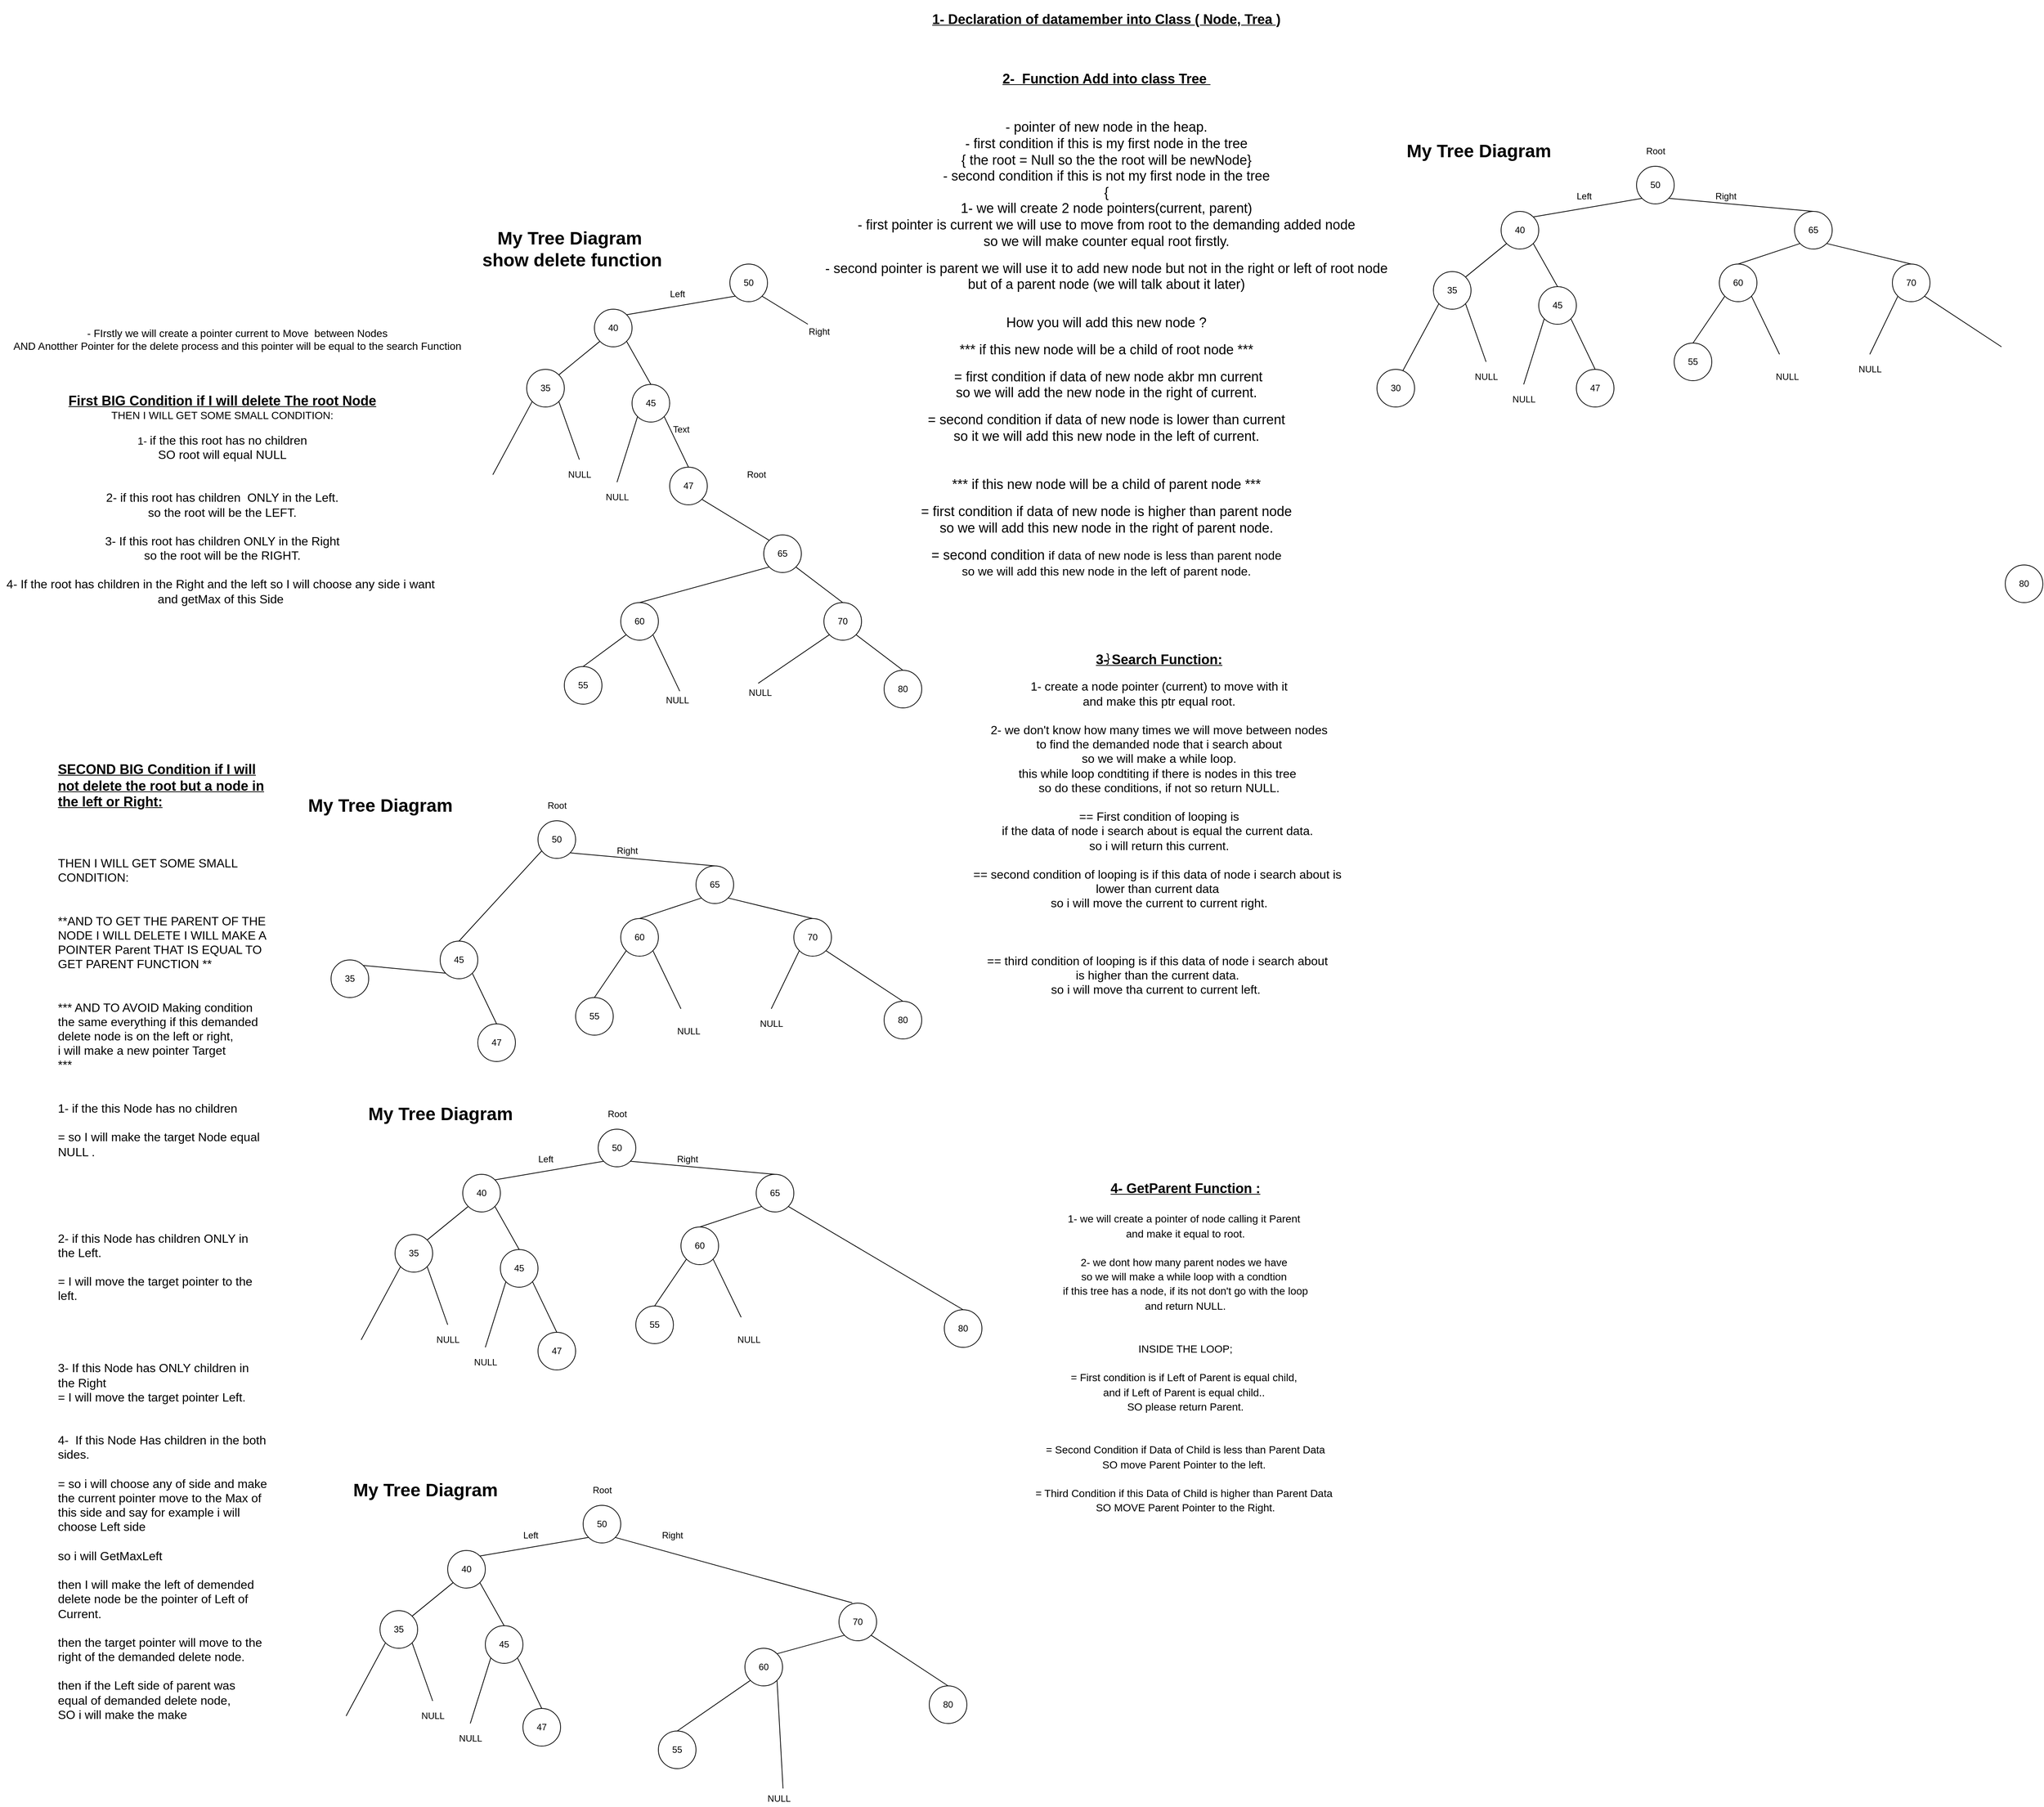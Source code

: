 <mxfile version="14.6.13" type="device"><diagram id="WC4_nQcGU1IwC0fVDJff" name="Page-1"><mxGraphModel dx="3509" dy="2629" grid="1" gridSize="10" guides="1" tooltips="1" connect="1" arrows="1" fold="1" page="1" pageScale="1" pageWidth="850" pageHeight="1100" math="0" shadow="0"><root><mxCell id="0"/><mxCell id="1" parent="0"/><mxCell id="bK7gKwk5-LfrK433nf2h-2" value="50" style="ellipse;whiteSpace=wrap;html=1;aspect=fixed;" vertex="1" parent="1"><mxGeometry x="1145" width="50" height="50" as="geometry"/></mxCell><mxCell id="bK7gKwk5-LfrK433nf2h-3" value="35" style="ellipse;whiteSpace=wrap;html=1;aspect=fixed;" vertex="1" parent="1"><mxGeometry x="875" y="140" width="50" height="50" as="geometry"/></mxCell><mxCell id="bK7gKwk5-LfrK433nf2h-4" value="65" style="ellipse;whiteSpace=wrap;html=1;aspect=fixed;" vertex="1" parent="1"><mxGeometry x="1355" y="60" width="50" height="50" as="geometry"/></mxCell><mxCell id="bK7gKwk5-LfrK433nf2h-5" value="40" style="ellipse;whiteSpace=wrap;html=1;aspect=fixed;" vertex="1" parent="1"><mxGeometry x="965" y="60" width="50" height="50" as="geometry"/></mxCell><mxCell id="bK7gKwk5-LfrK433nf2h-6" value="45" style="ellipse;whiteSpace=wrap;html=1;aspect=fixed;" vertex="1" parent="1"><mxGeometry x="1015" y="160" width="50" height="50" as="geometry"/></mxCell><mxCell id="bK7gKwk5-LfrK433nf2h-7" value="70" style="ellipse;whiteSpace=wrap;html=1;aspect=fixed;" vertex="1" parent="1"><mxGeometry x="1485" y="130" width="50" height="50" as="geometry"/></mxCell><mxCell id="bK7gKwk5-LfrK433nf2h-8" value="60" style="ellipse;whiteSpace=wrap;html=1;aspect=fixed;" vertex="1" parent="1"><mxGeometry x="1255" y="130" width="50" height="50" as="geometry"/></mxCell><mxCell id="bK7gKwk5-LfrK433nf2h-9" value="55" style="ellipse;whiteSpace=wrap;html=1;aspect=fixed;" vertex="1" parent="1"><mxGeometry x="1195" y="235" width="50" height="50" as="geometry"/></mxCell><mxCell id="bK7gKwk5-LfrK433nf2h-10" value="80" style="ellipse;whiteSpace=wrap;html=1;aspect=fixed;" vertex="1" parent="1"><mxGeometry x="1635" y="530" width="50" height="50" as="geometry"/></mxCell><mxCell id="bK7gKwk5-LfrK433nf2h-11" value="" style="endArrow=none;html=1;entryX=1;entryY=1;entryDx=0;entryDy=0;exitX=0.5;exitY=0;exitDx=0;exitDy=0;" edge="1" parent="1" target="bK7gKwk5-LfrK433nf2h-7"><mxGeometry width="50" height="50" relative="1" as="geometry"><mxPoint x="1630" y="240" as="sourcePoint"/><mxPoint x="1295" y="150" as="targetPoint"/></mxGeometry></mxCell><mxCell id="bK7gKwk5-LfrK433nf2h-12" value="" style="endArrow=none;html=1;entryX=0;entryY=1;entryDx=0;entryDy=0;" edge="1" parent="1" target="bK7gKwk5-LfrK433nf2h-7"><mxGeometry width="50" height="50" relative="1" as="geometry"><mxPoint x="1455" y="250.0" as="sourcePoint"/><mxPoint x="1295" y="150" as="targetPoint"/></mxGeometry></mxCell><mxCell id="bK7gKwk5-LfrK433nf2h-13" value="" style="endArrow=none;html=1;entryX=1;entryY=1;entryDx=0;entryDy=0;exitX=0.5;exitY=0;exitDx=0;exitDy=0;" edge="1" parent="1" source="bK7gKwk5-LfrK433nf2h-7" target="bK7gKwk5-LfrK433nf2h-4"><mxGeometry width="50" height="50" relative="1" as="geometry"><mxPoint x="1245" y="200" as="sourcePoint"/><mxPoint x="1295" y="150" as="targetPoint"/></mxGeometry></mxCell><mxCell id="bK7gKwk5-LfrK433nf2h-14" value="" style="endArrow=none;html=1;exitX=0;exitY=1;exitDx=0;exitDy=0;entryX=0.5;entryY=0;entryDx=0;entryDy=0;" edge="1" parent="1" source="bK7gKwk5-LfrK433nf2h-4" target="bK7gKwk5-LfrK433nf2h-8"><mxGeometry width="50" height="50" relative="1" as="geometry"><mxPoint x="1245" y="200" as="sourcePoint"/><mxPoint x="1295" y="150" as="targetPoint"/></mxGeometry></mxCell><mxCell id="bK7gKwk5-LfrK433nf2h-15" value="" style="endArrow=none;html=1;exitX=0.5;exitY=0;exitDx=0;exitDy=0;entryX=0;entryY=1;entryDx=0;entryDy=0;" edge="1" parent="1" source="bK7gKwk5-LfrK433nf2h-9" target="bK7gKwk5-LfrK433nf2h-8"><mxGeometry width="50" height="50" relative="1" as="geometry"><mxPoint x="1245" y="200" as="sourcePoint"/><mxPoint x="1295" y="150" as="targetPoint"/></mxGeometry></mxCell><mxCell id="bK7gKwk5-LfrK433nf2h-16" value="" style="endArrow=none;html=1;exitX=0;exitY=1;exitDx=0;exitDy=0;entryX=1;entryY=0;entryDx=0;entryDy=0;" edge="1" parent="1" source="bK7gKwk5-LfrK433nf2h-5" target="bK7gKwk5-LfrK433nf2h-3"><mxGeometry width="50" height="50" relative="1" as="geometry"><mxPoint x="1245" y="200" as="sourcePoint"/><mxPoint x="1295" y="150" as="targetPoint"/></mxGeometry></mxCell><mxCell id="bK7gKwk5-LfrK433nf2h-17" value="" style="endArrow=none;html=1;exitX=1;exitY=1;exitDx=0;exitDy=0;entryX=0.5;entryY=0;entryDx=0;entryDy=0;" edge="1" parent="1" source="bK7gKwk5-LfrK433nf2h-5" target="bK7gKwk5-LfrK433nf2h-6"><mxGeometry width="50" height="50" relative="1" as="geometry"><mxPoint x="1245" y="200" as="sourcePoint"/><mxPoint x="1295" y="150" as="targetPoint"/></mxGeometry></mxCell><mxCell id="bK7gKwk5-LfrK433nf2h-18" value="" style="endArrow=none;html=1;exitX=0;exitY=1;exitDx=0;exitDy=0;entryX=1;entryY=0;entryDx=0;entryDy=0;" edge="1" parent="1" source="bK7gKwk5-LfrK433nf2h-2" target="bK7gKwk5-LfrK433nf2h-5"><mxGeometry width="50" height="50" relative="1" as="geometry"><mxPoint x="1245" y="200" as="sourcePoint"/><mxPoint x="1295" y="150" as="targetPoint"/></mxGeometry></mxCell><mxCell id="bK7gKwk5-LfrK433nf2h-19" value="" style="endArrow=none;html=1;exitX=1;exitY=1;exitDx=0;exitDy=0;entryX=0.5;entryY=0;entryDx=0;entryDy=0;" edge="1" parent="1" source="bK7gKwk5-LfrK433nf2h-2" target="bK7gKwk5-LfrK433nf2h-4"><mxGeometry width="50" height="50" relative="1" as="geometry"><mxPoint x="1245" y="200" as="sourcePoint"/><mxPoint x="1295" y="150" as="targetPoint"/></mxGeometry></mxCell><mxCell id="bK7gKwk5-LfrK433nf2h-20" value="" style="endArrow=none;html=1;entryX=1;entryY=1;entryDx=0;entryDy=0;" edge="1" parent="1" target="bK7gKwk5-LfrK433nf2h-8"><mxGeometry width="50" height="50" relative="1" as="geometry"><mxPoint x="1335" y="250.0" as="sourcePoint"/><mxPoint x="1295" y="150" as="targetPoint"/></mxGeometry></mxCell><mxCell id="bK7gKwk5-LfrK433nf2h-21" value="" style="endArrow=none;html=1;exitX=0;exitY=1;exitDx=0;exitDy=0;entryX=0.5;entryY=0;entryDx=0;entryDy=0;" edge="1" parent="1" source="bK7gKwk5-LfrK433nf2h-3"><mxGeometry width="50" height="50" relative="1" as="geometry"><mxPoint x="1245" y="200" as="sourcePoint"/><mxPoint x="830" y="280" as="targetPoint"/></mxGeometry></mxCell><mxCell id="bK7gKwk5-LfrK433nf2h-22" value="30" style="ellipse;whiteSpace=wrap;html=1;aspect=fixed;" vertex="1" parent="1"><mxGeometry x="800" y="270" width="50" height="50" as="geometry"/></mxCell><mxCell id="bK7gKwk5-LfrK433nf2h-23" value="" style="endArrow=none;html=1;exitX=1;exitY=1;exitDx=0;exitDy=0;" edge="1" parent="1" source="bK7gKwk5-LfrK433nf2h-3"><mxGeometry width="50" height="50" relative="1" as="geometry"><mxPoint x="1245" y="200" as="sourcePoint"/><mxPoint x="945" y="260.0" as="targetPoint"/></mxGeometry></mxCell><mxCell id="bK7gKwk5-LfrK433nf2h-24" value="47" style="ellipse;whiteSpace=wrap;html=1;aspect=fixed;" vertex="1" parent="1"><mxGeometry x="1065" y="270" width="50" height="50" as="geometry"/></mxCell><mxCell id="bK7gKwk5-LfrK433nf2h-25" value="" style="endArrow=none;html=1;exitX=0.5;exitY=0;exitDx=0;exitDy=0;entryX=1;entryY=1;entryDx=0;entryDy=0;" edge="1" parent="1" source="bK7gKwk5-LfrK433nf2h-24" target="bK7gKwk5-LfrK433nf2h-6"><mxGeometry width="50" height="50" relative="1" as="geometry"><mxPoint x="1215" y="260" as="sourcePoint"/><mxPoint x="1265" y="210" as="targetPoint"/></mxGeometry></mxCell><mxCell id="bK7gKwk5-LfrK433nf2h-26" value="" style="endArrow=none;html=1;exitX=0;exitY=1;exitDx=0;exitDy=0;" edge="1" parent="1" source="bK7gKwk5-LfrK433nf2h-6"><mxGeometry width="50" height="50" relative="1" as="geometry"><mxPoint x="1215" y="260" as="sourcePoint"/><mxPoint x="995" y="290.0" as="targetPoint"/></mxGeometry></mxCell><mxCell id="bK7gKwk5-LfrK433nf2h-27" value="NULL" style="text;html=1;align=center;verticalAlign=middle;resizable=0;points=[];autosize=1;strokeColor=none;" vertex="1" parent="1"><mxGeometry x="1320" y="270" width="50" height="20" as="geometry"/></mxCell><mxCell id="bK7gKwk5-LfrK433nf2h-28" value="NULL" style="text;html=1;align=center;verticalAlign=middle;resizable=0;points=[];autosize=1;strokeColor=none;" vertex="1" parent="1"><mxGeometry x="1430" y="260" width="50" height="20" as="geometry"/></mxCell><mxCell id="bK7gKwk5-LfrK433nf2h-29" value="NULL" style="text;html=1;align=center;verticalAlign=middle;resizable=0;points=[];autosize=1;strokeColor=none;" vertex="1" parent="1"><mxGeometry x="970" y="300" width="50" height="20" as="geometry"/></mxCell><mxCell id="bK7gKwk5-LfrK433nf2h-30" value="NULL" style="text;html=1;align=center;verticalAlign=middle;resizable=0;points=[];autosize=1;strokeColor=none;" vertex="1" parent="1"><mxGeometry x="920" y="270" width="50" height="20" as="geometry"/></mxCell><mxCell id="bK7gKwk5-LfrK433nf2h-31" value="Root" style="text;html=1;align=center;verticalAlign=middle;resizable=0;points=[];autosize=1;strokeColor=none;" vertex="1" parent="1"><mxGeometry x="1150" y="-30" width="40" height="20" as="geometry"/></mxCell><mxCell id="bK7gKwk5-LfrK433nf2h-32" value="Right&amp;nbsp;" style="text;html=1;align=center;verticalAlign=middle;resizable=0;points=[];autosize=1;strokeColor=none;" vertex="1" parent="1"><mxGeometry x="1240" y="30" width="50" height="20" as="geometry"/></mxCell><mxCell id="bK7gKwk5-LfrK433nf2h-33" value="Left" style="text;html=1;align=center;verticalAlign=middle;resizable=0;points=[];autosize=1;strokeColor=none;" vertex="1" parent="1"><mxGeometry x="1055" y="30" width="40" height="20" as="geometry"/></mxCell><mxCell id="bK7gKwk5-LfrK433nf2h-34" value="&lt;b&gt;&lt;font style=&quot;font-size: 24px&quot;&gt;My Tree Diagram&lt;/font&gt;&lt;/b&gt;" style="text;html=1;align=center;verticalAlign=middle;resizable=0;points=[];autosize=1;strokeColor=none;" vertex="1" parent="1"><mxGeometry x="830" y="-30" width="210" height="20" as="geometry"/></mxCell><mxCell id="bK7gKwk5-LfrK433nf2h-35" value="&lt;br&gt;&lt;font&gt;&lt;font style=&quot;font-size: 18px&quot;&gt;&lt;b&gt;&lt;u&gt;1- Declaration of datamember into Class ( Node, Trea )&lt;br&gt;&lt;/u&gt;&lt;/b&gt;&lt;/font&gt;&lt;br&gt;&lt;br&gt;&lt;br&gt;&lt;br&gt;&lt;b style=&quot;font-size: 18px&quot;&gt;&lt;u&gt;2-&amp;nbsp; Function Add into class Tree&amp;nbsp;&lt;br&gt;&lt;br&gt;&lt;br&gt;&lt;/u&gt;&lt;/b&gt;&lt;span style=&quot;font-size: 18px&quot;&gt;- pointer of new node in the heap.&lt;/span&gt;&lt;br&gt;&lt;span style=&quot;font-size: 18px&quot;&gt;- first condition if this is my first node in the tree&lt;/span&gt;&lt;br&gt;&lt;span style=&quot;font-size: 18px&quot;&gt;{ the root = Null so the the root will be newNode}&lt;/span&gt;&lt;br&gt;&lt;span style=&quot;font-size: 18px&quot;&gt;- second condition if this is not my first node in the tree&lt;/span&gt;&lt;br&gt;&lt;span style=&quot;font-size: 18px&quot;&gt;{&lt;/span&gt;&lt;br&gt;&lt;span style=&quot;font-size: 18px&quot;&gt;1- we will create 2 node pointers(current, parent)&lt;/span&gt;&lt;br&gt;&lt;span style=&quot;font-size: 18px&quot;&gt;- first pointer is current we will use to move from root to the demanding added node&lt;/span&gt;&lt;br&gt;&lt;span style=&quot;font-size: 18px&quot;&gt;so we will make counter equal root firstly.&lt;/span&gt;&lt;br&gt;&lt;br&gt;&lt;span style=&quot;font-size: 18px&quot;&gt;- second pointer is parent we will use it to add new node but not in the right or left of root node &lt;/span&gt;&lt;br&gt;&lt;span style=&quot;font-size: 18px&quot;&gt;but of a parent node (we will talk about it later)&lt;/span&gt;&lt;br&gt;&lt;br&gt;&lt;br&gt;&lt;span style=&quot;font-size: 18px&quot;&gt;How you will add this new node ?&lt;/span&gt;&lt;br&gt;&lt;br&gt;&lt;span style=&quot;font-size: 18px&quot;&gt;*** if this new node will be a child of root node ***&lt;/span&gt;&lt;br&gt;&lt;br&gt;&lt;span style=&quot;font-size: 18px&quot;&gt;&amp;nbsp;= first condition if data of new node akbr mn current &lt;/span&gt;&lt;br&gt;&lt;span style=&quot;font-size: 18px&quot;&gt;so we will add the new node in the right of current.&lt;/span&gt;&lt;br&gt;&lt;br&gt;&lt;span style=&quot;font-size: 18px&quot;&gt;= second condition if data of new node is lower than current &lt;/span&gt;&lt;br&gt;&lt;span style=&quot;font-size: 18px&quot;&gt;so it we will add this new node in the left of current.&lt;/span&gt;&lt;br&gt;&lt;br&gt;&lt;br&gt;&lt;br&gt;&lt;span style=&quot;font-size: 18px&quot;&gt;*** if this new node will be a child of parent node ***&lt;/span&gt;&lt;br&gt;&lt;br&gt;&lt;span style=&quot;font-size: 18px&quot;&gt;= first condition if data of new node is higher than parent node &lt;/span&gt;&lt;br&gt;&lt;span style=&quot;font-size: 18px&quot;&gt;so we will add this new node in the right of parent node.&lt;/span&gt;&lt;br&gt;&lt;br&gt;&lt;span style=&quot;font-size: 18px&quot;&gt;= second condition&amp;nbsp;&lt;/span&gt;&lt;/font&gt;&lt;span style=&quot;font-size: medium&quot;&gt;if data of new node is less than parent node&lt;/span&gt;&lt;br style=&quot;font-size: medium&quot;&gt;&lt;span style=&quot;font-size: medium&quot;&gt;so we will add this new node in the left of parent node.&lt;br&gt;&lt;/span&gt;&lt;font size=&quot;3&quot;&gt;&lt;br&gt;&lt;br&gt;&lt;br&gt;&lt;br&gt;&lt;br&gt;&amp;nbsp;}&lt;br&gt;&lt;br&gt;&lt;/font&gt;&lt;span style=&quot;font-size: 24px&quot;&gt;&amp;nbsp;&lt;/span&gt;" style="text;html=1;align=center;verticalAlign=middle;resizable=0;points=[];autosize=1;strokeColor=none;" vertex="1" parent="1"><mxGeometry x="60" y="-130" width="760" height="750" as="geometry"/></mxCell><mxCell id="bK7gKwk5-LfrK433nf2h-37" value="&lt;font&gt;&lt;u style=&quot;font-size: 18px ; font-weight: bold&quot;&gt;3- Search Function:&lt;/u&gt;&lt;br&gt;&lt;br&gt;&lt;font size=&quot;3&quot;&gt;1- create a node pointer (current) to move with it &lt;br&gt;and make this ptr equal root.&lt;br&gt;&lt;br&gt;2- we don't know how many times we will move between nodes &lt;br&gt;to find the demanded node that i search about &lt;br&gt;so we will make a while loop.&lt;br&gt;this while loop condtiting if there is nodes in this tree&amp;nbsp;&lt;br&gt;so do these conditions, if not so return NULL.&lt;br&gt;&lt;br&gt;== First condition of looping is &lt;br&gt;if the data of node i search about is equal the current data.&amp;nbsp;&lt;br&gt;so i will return this current.&lt;br&gt;&lt;br&gt;== second condition of looping is if this data of node i search about is&amp;nbsp;&lt;br&gt;lower than current data&amp;nbsp;&lt;br&gt;so i will move the current to current right.&lt;br&gt;&lt;br&gt;&lt;br&gt;&lt;br&gt;== third condition of looping is if this data of node i search about&amp;nbsp;&lt;br&gt;is higher than the current data.&amp;nbsp;&lt;br&gt;so i will move tha current to current left.&amp;nbsp;&amp;nbsp;&lt;/font&gt;&lt;br&gt;&lt;/font&gt;" style="text;html=1;align=center;verticalAlign=middle;resizable=0;points=[];autosize=1;strokeColor=none;" vertex="1" parent="1"><mxGeometry x="255" y="690" width="510" height="370" as="geometry"/></mxCell><mxCell id="bK7gKwk5-LfrK433nf2h-38" value="&lt;font&gt;&lt;b style=&quot;font-size: 18px&quot;&gt;&lt;u&gt;4- GetParent Function :&lt;br&gt;&lt;/u&gt;&lt;/b&gt;&lt;br&gt;&lt;font style=&quot;font-size: 14px&quot;&gt;1- we will create a pointer of node calling it Parent&amp;nbsp;&lt;br&gt;and make it equal to root.&lt;br&gt;&lt;br&gt;2- we dont how many parent nodes we have&amp;nbsp;&lt;br&gt;so we will make a while loop with a condtion&amp;nbsp;&lt;br&gt;if this tree has a node, if its not don't go with the loop&lt;br&gt;and return NULL.&lt;br&gt;&lt;br&gt;&lt;br&gt;INSIDE THE LOOP;&lt;br&gt;&lt;br&gt;= First condition is if Left of Parent is equal child,&amp;nbsp;&lt;br&gt;and if Left of Parent is equal child..&amp;nbsp;&lt;br&gt;SO please return Parent.&lt;br&gt;&lt;br&gt;&lt;br&gt;= Second Condition if Data of Child is less than Parent Data&lt;br&gt;SO move Parent Pointer to the left.&amp;nbsp;&lt;br&gt;&lt;br&gt;= Third Condition if this Data of Child is higher than Parent Data&amp;nbsp;&lt;br&gt;SO MOVE Parent Pointer to the Right.&lt;/font&gt;&lt;br&gt;&lt;/font&gt;" style="text;html=1;align=center;verticalAlign=middle;resizable=0;points=[];autosize=1;strokeColor=none;fontSize=16;" vertex="1" parent="1"><mxGeometry x="340" y="1340" width="410" height="460" as="geometry"/></mxCell><mxCell id="bK7gKwk5-LfrK433nf2h-39" value="50" style="ellipse;whiteSpace=wrap;html=1;aspect=fixed;" vertex="1" parent="1"><mxGeometry x="-60" y="130" width="50" height="50" as="geometry"/></mxCell><mxCell id="bK7gKwk5-LfrK433nf2h-40" value="35" style="ellipse;whiteSpace=wrap;html=1;aspect=fixed;" vertex="1" parent="1"><mxGeometry x="-330" y="270" width="50" height="50" as="geometry"/></mxCell><mxCell id="bK7gKwk5-LfrK433nf2h-42" value="40" style="ellipse;whiteSpace=wrap;html=1;aspect=fixed;" vertex="1" parent="1"><mxGeometry x="-240" y="190" width="50" height="50" as="geometry"/></mxCell><mxCell id="bK7gKwk5-LfrK433nf2h-43" value="45" style="ellipse;whiteSpace=wrap;html=1;aspect=fixed;" vertex="1" parent="1"><mxGeometry x="-190" y="290" width="50" height="50" as="geometry"/></mxCell><mxCell id="bK7gKwk5-LfrK433nf2h-53" value="" style="endArrow=none;html=1;exitX=0;exitY=1;exitDx=0;exitDy=0;entryX=1;entryY=0;entryDx=0;entryDy=0;" edge="1" parent="1" source="bK7gKwk5-LfrK433nf2h-42" target="bK7gKwk5-LfrK433nf2h-40"><mxGeometry width="50" height="50" relative="1" as="geometry"><mxPoint x="40" y="330" as="sourcePoint"/><mxPoint x="90" y="280" as="targetPoint"/></mxGeometry></mxCell><mxCell id="bK7gKwk5-LfrK433nf2h-54" value="" style="endArrow=none;html=1;exitX=1;exitY=1;exitDx=0;exitDy=0;entryX=0.5;entryY=0;entryDx=0;entryDy=0;" edge="1" parent="1" source="bK7gKwk5-LfrK433nf2h-42" target="bK7gKwk5-LfrK433nf2h-43"><mxGeometry width="50" height="50" relative="1" as="geometry"><mxPoint x="40" y="330" as="sourcePoint"/><mxPoint x="90" y="280" as="targetPoint"/></mxGeometry></mxCell><mxCell id="bK7gKwk5-LfrK433nf2h-55" value="" style="endArrow=none;html=1;exitX=0;exitY=1;exitDx=0;exitDy=0;entryX=1;entryY=0;entryDx=0;entryDy=0;" edge="1" parent="1" source="bK7gKwk5-LfrK433nf2h-39" target="bK7gKwk5-LfrK433nf2h-42"><mxGeometry width="50" height="50" relative="1" as="geometry"><mxPoint x="40" y="330" as="sourcePoint"/><mxPoint x="90" y="280" as="targetPoint"/></mxGeometry></mxCell><mxCell id="bK7gKwk5-LfrK433nf2h-58" value="" style="endArrow=none;html=1;exitX=0;exitY=1;exitDx=0;exitDy=0;entryX=0.5;entryY=0;entryDx=0;entryDy=0;" edge="1" parent="1" source="bK7gKwk5-LfrK433nf2h-40"><mxGeometry width="50" height="50" relative="1" as="geometry"><mxPoint x="40" y="330" as="sourcePoint"/><mxPoint x="-375" y="410" as="targetPoint"/></mxGeometry></mxCell><mxCell id="bK7gKwk5-LfrK433nf2h-59" value="" style="endArrow=none;html=1;exitX=1;exitY=1;exitDx=0;exitDy=0;" edge="1" parent="1" source="bK7gKwk5-LfrK433nf2h-40"><mxGeometry width="50" height="50" relative="1" as="geometry"><mxPoint x="40" y="330" as="sourcePoint"/><mxPoint x="-260" y="390" as="targetPoint"/></mxGeometry></mxCell><mxCell id="bK7gKwk5-LfrK433nf2h-60" value="47" style="ellipse;whiteSpace=wrap;html=1;aspect=fixed;" vertex="1" parent="1"><mxGeometry x="-140" y="400" width="50" height="50" as="geometry"/></mxCell><mxCell id="bK7gKwk5-LfrK433nf2h-61" value="" style="endArrow=none;html=1;exitX=0.5;exitY=0;exitDx=0;exitDy=0;entryX=1;entryY=1;entryDx=0;entryDy=0;" edge="1" parent="1" source="bK7gKwk5-LfrK433nf2h-60" target="bK7gKwk5-LfrK433nf2h-43"><mxGeometry width="50" height="50" relative="1" as="geometry"><mxPoint x="10" y="390" as="sourcePoint"/><mxPoint x="60" y="340" as="targetPoint"/></mxGeometry></mxCell><mxCell id="bK7gKwk5-LfrK433nf2h-62" value="" style="endArrow=none;html=1;exitX=0;exitY=1;exitDx=0;exitDy=0;" edge="1" parent="1" source="bK7gKwk5-LfrK433nf2h-43"><mxGeometry width="50" height="50" relative="1" as="geometry"><mxPoint x="10" y="390" as="sourcePoint"/><mxPoint x="-210" y="420" as="targetPoint"/></mxGeometry></mxCell><mxCell id="bK7gKwk5-LfrK433nf2h-65" value="NULL" style="text;html=1;align=center;verticalAlign=middle;resizable=0;points=[];autosize=1;strokeColor=none;" vertex="1" parent="1"><mxGeometry x="-235" y="430" width="50" height="20" as="geometry"/></mxCell><mxCell id="bK7gKwk5-LfrK433nf2h-66" value="NULL" style="text;html=1;align=center;verticalAlign=middle;resizable=0;points=[];autosize=1;strokeColor=none;" vertex="1" parent="1"><mxGeometry x="-285" y="400" width="50" height="20" as="geometry"/></mxCell><mxCell id="bK7gKwk5-LfrK433nf2h-67" value="Root" style="text;html=1;align=center;verticalAlign=middle;resizable=0;points=[];autosize=1;strokeColor=none;" vertex="1" parent="1"><mxGeometry x="-45" y="400" width="40" height="20" as="geometry"/></mxCell><mxCell id="bK7gKwk5-LfrK433nf2h-68" value="Right&amp;nbsp;" style="text;html=1;align=center;verticalAlign=middle;resizable=0;points=[];autosize=1;strokeColor=none;" vertex="1" parent="1"><mxGeometry x="35" y="210" width="50" height="20" as="geometry"/></mxCell><mxCell id="bK7gKwk5-LfrK433nf2h-69" value="Left" style="text;html=1;align=center;verticalAlign=middle;resizable=0;points=[];autosize=1;strokeColor=none;" vertex="1" parent="1"><mxGeometry x="-150" y="160" width="40" height="20" as="geometry"/></mxCell><mxCell id="bK7gKwk5-LfrK433nf2h-70" value="&lt;b&gt;&lt;font style=&quot;font-size: 24px&quot;&gt;My Tree Diagram&amp;nbsp;&lt;br&gt;show delete function&lt;br&gt;&lt;/font&gt;&lt;/b&gt;" style="text;html=1;align=center;verticalAlign=middle;resizable=0;points=[];autosize=1;strokeColor=none;" vertex="1" parent="1"><mxGeometry x="-395" y="90" width="250" height="40" as="geometry"/></mxCell><mxCell id="bK7gKwk5-LfrK433nf2h-71" value="&lt;span style=&quot;font-size: 14px&quot;&gt;- FIrstly we will create a pointer current to Move&amp;nbsp; between Nodes&lt;br&gt;AND Anotther Pointer for the delete process and this pointer will be equal to the search Function&lt;br&gt;&lt;/span&gt;" style="text;html=1;align=center;verticalAlign=middle;resizable=0;points=[];autosize=1;strokeColor=none;" vertex="1" parent="1"><mxGeometry x="-1020" y="210" width="610" height="40" as="geometry"/></mxCell><mxCell id="bK7gKwk5-LfrK433nf2h-72" value="Text" style="text;html=1;align=center;verticalAlign=middle;resizable=0;points=[];autosize=1;strokeColor=none;" vertex="1" parent="1"><mxGeometry x="-145" y="340" width="40" height="20" as="geometry"/></mxCell><mxCell id="bK7gKwk5-LfrK433nf2h-73" value="&lt;font&gt;&lt;font style=&quot;font-size: 18px&quot;&gt;&lt;b&gt;&lt;u&gt;First BIG Condition if I will delete The root Node &lt;br&gt;&lt;/u&gt;&lt;/b&gt;&lt;/font&gt;&lt;span style=&quot;font-size: 14px&quot;&gt;THEN I WILL GET SOME SMALL CONDITION:&lt;/span&gt;&lt;br&gt;&lt;br&gt;&lt;span style=&quot;font-size: 14px&quot;&gt;1- &lt;/span&gt;&lt;/font&gt;&lt;font&gt;&lt;font size=&quot;3&quot;&gt;if the this root has no children&lt;br&gt;SO root will equal NULL&lt;br&gt;&lt;br&gt;&lt;br&gt;2- if this root has children&amp;nbsp; ONLY in the Left. &lt;br&gt;so the root will be the LEFT.&lt;br&gt;&lt;br&gt;3- If this root has children ONLY in the Right&lt;br&gt;so the root will be the RIGHT.&lt;br&gt;&lt;br&gt;4- If the root has children in the Right and the left so I will choose any side i want&amp;nbsp;&lt;br&gt;and getMax of this Side&amp;nbsp;&lt;br&gt;&lt;/font&gt;&lt;br&gt;&lt;/font&gt;" style="text;html=1;align=center;verticalAlign=middle;resizable=0;points=[];autosize=1;strokeColor=none;" vertex="1" parent="1"><mxGeometry x="-1030" y="330" width="590" height="240" as="geometry"/></mxCell><mxCell id="bK7gKwk5-LfrK433nf2h-74" value="&lt;font&gt;&lt;b&gt;&lt;u&gt;&lt;span style=&quot;font-size: 18px&quot;&gt;SECOND BIG Condition if I will not delete the root but a node in the left or Right:&lt;br&gt;&lt;/span&gt;&lt;br&gt;&lt;br&gt;&lt;br&gt;&lt;font style=&quot;font-size: 14px&quot;&gt;&lt;br&gt;&lt;/font&gt;&lt;/u&gt;&lt;/b&gt;&lt;font size=&quot;3&quot;&gt;THEN I WILL GET SOME SMALL CONDITION:&lt;br&gt;&lt;br&gt;&lt;br&gt;**AND TO GET THE PARENT OF THE NODE I WILL DELETE I WILL MAKE A POINTER Parent THAT IS EQUAL TO GET PARENT FUNCTION **&lt;br&gt;&lt;br&gt;&lt;br&gt;*** AND TO AVOID Making condition the same everything if this demanded delete node is on the left or right,&lt;br&gt;i will make a new pointer Target&amp;nbsp;&lt;br&gt;***&lt;br&gt;&lt;br&gt;&lt;br&gt;1- if the this Node has no children&lt;br&gt;&lt;br&gt;= so I will make the target Node equal NULL .&lt;br&gt;&lt;br&gt;&lt;br&gt;&lt;br&gt;&lt;br&gt;&lt;br&gt;2- if this Node has children ONLY in the Left.&lt;br&gt;&lt;br&gt;= I will move the target pointer to the left.&amp;nbsp;&lt;br&gt;&lt;br&gt;&lt;br&gt;&lt;br&gt;&lt;br&gt;3- If this Node has ONLY children in the Right&lt;br&gt;= I will move the target pointer Left.&lt;br&gt;&lt;br&gt;&lt;br&gt;4-&amp;nbsp; If this Node Has children in the both sides.&lt;br&gt;&lt;br&gt;= so i will choose any of side and make the current pointer move to the Max of this side and say for example i will choose Left side&amp;nbsp;&lt;br&gt;&lt;br&gt;so i will GetMaxLeft&lt;br&gt;&lt;br&gt;then I will make the left of demended delete node be the pointer of Left of Current.&amp;nbsp;&lt;br&gt;&lt;br&gt;then the target pointer will move to the right of the demanded delete node.&lt;br&gt;&lt;br&gt;then if the Left side of parent was equal of demanded delete node,&amp;nbsp;&lt;br&gt;SO i will make the make&amp;nbsp;&lt;br&gt;&lt;/font&gt;&lt;/font&gt;" style="text;whiteSpace=wrap;html=1;" vertex="1" parent="1"><mxGeometry x="-955" y="785" width="280" height="140" as="geometry"/></mxCell><mxCell id="bK7gKwk5-LfrK433nf2h-86" value="65" style="ellipse;whiteSpace=wrap;html=1;aspect=fixed;" vertex="1" parent="1"><mxGeometry x="-15" y="490" width="50" height="50" as="geometry"/></mxCell><mxCell id="bK7gKwk5-LfrK433nf2h-87" value="70" style="ellipse;whiteSpace=wrap;html=1;aspect=fixed;" vertex="1" parent="1"><mxGeometry x="65" y="580" width="50" height="50" as="geometry"/></mxCell><mxCell id="bK7gKwk5-LfrK433nf2h-88" value="60" style="ellipse;whiteSpace=wrap;html=1;aspect=fixed;" vertex="1" parent="1"><mxGeometry x="-205" y="580" width="50" height="50" as="geometry"/></mxCell><mxCell id="bK7gKwk5-LfrK433nf2h-89" value="55" style="ellipse;whiteSpace=wrap;html=1;aspect=fixed;" vertex="1" parent="1"><mxGeometry x="-280" y="665" width="50" height="50" as="geometry"/></mxCell><mxCell id="bK7gKwk5-LfrK433nf2h-90" value="80" style="ellipse;whiteSpace=wrap;html=1;aspect=fixed;" vertex="1" parent="1"><mxGeometry x="145" y="670" width="50" height="50" as="geometry"/></mxCell><mxCell id="bK7gKwk5-LfrK433nf2h-91" value="NULL" style="text;html=1;align=center;verticalAlign=middle;resizable=0;points=[];autosize=1;strokeColor=none;" vertex="1" parent="1"><mxGeometry x="-155" y="700" width="50" height="20" as="geometry"/></mxCell><mxCell id="bK7gKwk5-LfrK433nf2h-92" value="NULL" style="text;html=1;align=center;verticalAlign=middle;resizable=0;points=[];autosize=1;strokeColor=none;" vertex="1" parent="1"><mxGeometry x="-45" y="690" width="50" height="20" as="geometry"/></mxCell><mxCell id="bK7gKwk5-LfrK433nf2h-93" value="" style="endArrow=none;html=1;exitX=1;exitY=1;exitDx=0;exitDy=0;entryX=0;entryY=0;entryDx=0;entryDy=0;" edge="1" parent="1" source="bK7gKwk5-LfrK433nf2h-60" target="bK7gKwk5-LfrK433nf2h-86"><mxGeometry width="50" height="50" relative="1" as="geometry"><mxPoint x="145" y="480" as="sourcePoint"/><mxPoint x="117.678" y="567.322" as="targetPoint"/></mxGeometry></mxCell><mxCell id="bK7gKwk5-LfrK433nf2h-94" value="" style="endArrow=none;html=1;exitX=0.5;exitY=0;exitDx=0;exitDy=0;entryX=1;entryY=1;entryDx=0;entryDy=0;" edge="1" parent="1" source="bK7gKwk5-LfrK433nf2h-87" target="bK7gKwk5-LfrK433nf2h-86"><mxGeometry width="50" height="50" relative="1" as="geometry"><mxPoint x="235" y="430" as="sourcePoint"/><mxPoint x="207.678" y="517.322" as="targetPoint"/></mxGeometry></mxCell><mxCell id="bK7gKwk5-LfrK433nf2h-95" value="" style="endArrow=none;html=1;exitX=0.5;exitY=0;exitDx=0;exitDy=0;entryX=1;entryY=1;entryDx=0;entryDy=0;" edge="1" parent="1" source="bK7gKwk5-LfrK433nf2h-90" target="bK7gKwk5-LfrK433nf2h-87"><mxGeometry width="50" height="50" relative="1" as="geometry"><mxPoint x="275" y="440" as="sourcePoint"/><mxPoint x="247.678" y="527.322" as="targetPoint"/></mxGeometry></mxCell><mxCell id="bK7gKwk5-LfrK433nf2h-96" value="" style="endArrow=none;html=1;exitX=0;exitY=1;exitDx=0;exitDy=0;" edge="1" parent="1" source="bK7gKwk5-LfrK433nf2h-87"><mxGeometry width="50" height="50" relative="1" as="geometry"><mxPoint x="5" y="600" as="sourcePoint"/><mxPoint x="-22.322" y="687.322" as="targetPoint"/></mxGeometry></mxCell><mxCell id="bK7gKwk5-LfrK433nf2h-97" value="" style="endArrow=none;html=1;exitX=0;exitY=1;exitDx=0;exitDy=0;entryX=0.5;entryY=0;entryDx=0;entryDy=0;" edge="1" parent="1" source="bK7gKwk5-LfrK433nf2h-86" target="bK7gKwk5-LfrK433nf2h-88"><mxGeometry width="50" height="50" relative="1" as="geometry"><mxPoint x="-95" y="620" as="sourcePoint"/><mxPoint x="-122.322" y="707.322" as="targetPoint"/></mxGeometry></mxCell><mxCell id="bK7gKwk5-LfrK433nf2h-98" value="" style="endArrow=none;html=1;exitX=0;exitY=1;exitDx=0;exitDy=0;entryX=0.5;entryY=0;entryDx=0;entryDy=0;" edge="1" parent="1" source="bK7gKwk5-LfrK433nf2h-88" target="bK7gKwk5-LfrK433nf2h-89"><mxGeometry width="50" height="50" relative="1" as="geometry"><mxPoint x="-85" y="650" as="sourcePoint"/><mxPoint x="-112.322" y="737.322" as="targetPoint"/></mxGeometry></mxCell><mxCell id="bK7gKwk5-LfrK433nf2h-99" value="" style="endArrow=none;html=1;exitX=1;exitY=1;exitDx=0;exitDy=0;entryX=0.567;entryY=-0.117;entryDx=0;entryDy=0;entryPerimeter=0;" edge="1" parent="1" source="bK7gKwk5-LfrK433nf2h-88" target="bK7gKwk5-LfrK433nf2h-91"><mxGeometry width="50" height="50" relative="1" as="geometry"><mxPoint x="-75" y="620" as="sourcePoint"/><mxPoint x="-102.322" y="707.322" as="targetPoint"/></mxGeometry></mxCell><mxCell id="bK7gKwk5-LfrK433nf2h-101" value="" style="endArrow=none;html=1;exitX=1;exitY=1;exitDx=0;exitDy=0;" edge="1" parent="1" source="bK7gKwk5-LfrK433nf2h-39" target="bK7gKwk5-LfrK433nf2h-68"><mxGeometry width="50" height="50" relative="1" as="geometry"><mxPoint x="-15" y="300" as="sourcePoint"/><mxPoint x="-42.322" y="387.322" as="targetPoint"/></mxGeometry></mxCell><mxCell id="bK7gKwk5-LfrK433nf2h-134" value="50" style="ellipse;whiteSpace=wrap;html=1;aspect=fixed;" vertex="1" parent="1"><mxGeometry x="-315" y="870" width="50" height="50" as="geometry"/></mxCell><mxCell id="bK7gKwk5-LfrK433nf2h-135" value="35" style="ellipse;whiteSpace=wrap;html=1;aspect=fixed;" vertex="1" parent="1"><mxGeometry x="-590" y="1055" width="50" height="50" as="geometry"/></mxCell><mxCell id="bK7gKwk5-LfrK433nf2h-136" value="65" style="ellipse;whiteSpace=wrap;html=1;aspect=fixed;" vertex="1" parent="1"><mxGeometry x="-105" y="930" width="50" height="50" as="geometry"/></mxCell><mxCell id="bK7gKwk5-LfrK433nf2h-138" value="45" style="ellipse;whiteSpace=wrap;html=1;aspect=fixed;" vertex="1" parent="1"><mxGeometry x="-445" y="1030" width="50" height="50" as="geometry"/></mxCell><mxCell id="bK7gKwk5-LfrK433nf2h-139" value="70" style="ellipse;whiteSpace=wrap;html=1;aspect=fixed;" vertex="1" parent="1"><mxGeometry x="25" y="1000" width="50" height="50" as="geometry"/></mxCell><mxCell id="bK7gKwk5-LfrK433nf2h-140" value="60" style="ellipse;whiteSpace=wrap;html=1;aspect=fixed;" vertex="1" parent="1"><mxGeometry x="-205" y="1000" width="50" height="50" as="geometry"/></mxCell><mxCell id="bK7gKwk5-LfrK433nf2h-141" value="55" style="ellipse;whiteSpace=wrap;html=1;aspect=fixed;" vertex="1" parent="1"><mxGeometry x="-265" y="1105" width="50" height="50" as="geometry"/></mxCell><mxCell id="bK7gKwk5-LfrK433nf2h-142" value="80" style="ellipse;whiteSpace=wrap;html=1;aspect=fixed;" vertex="1" parent="1"><mxGeometry x="145" y="1110" width="50" height="50" as="geometry"/></mxCell><mxCell id="bK7gKwk5-LfrK433nf2h-143" value="" style="endArrow=none;html=1;entryX=1;entryY=1;entryDx=0;entryDy=0;exitX=0.5;exitY=0;exitDx=0;exitDy=0;" edge="1" parent="1" source="bK7gKwk5-LfrK433nf2h-142" target="bK7gKwk5-LfrK433nf2h-139"><mxGeometry width="50" height="50" relative="1" as="geometry"><mxPoint x="-215" y="1070" as="sourcePoint"/><mxPoint x="-165" y="1020" as="targetPoint"/></mxGeometry></mxCell><mxCell id="bK7gKwk5-LfrK433nf2h-144" value="" style="endArrow=none;html=1;entryX=0;entryY=1;entryDx=0;entryDy=0;" edge="1" parent="1" target="bK7gKwk5-LfrK433nf2h-139"><mxGeometry width="50" height="50" relative="1" as="geometry"><mxPoint x="-5" y="1120" as="sourcePoint"/><mxPoint x="-165" y="1020" as="targetPoint"/></mxGeometry></mxCell><mxCell id="bK7gKwk5-LfrK433nf2h-145" value="" style="endArrow=none;html=1;entryX=1;entryY=1;entryDx=0;entryDy=0;exitX=0.5;exitY=0;exitDx=0;exitDy=0;" edge="1" parent="1" source="bK7gKwk5-LfrK433nf2h-139" target="bK7gKwk5-LfrK433nf2h-136"><mxGeometry width="50" height="50" relative="1" as="geometry"><mxPoint x="-215" y="1070" as="sourcePoint"/><mxPoint x="-165" y="1020" as="targetPoint"/></mxGeometry></mxCell><mxCell id="bK7gKwk5-LfrK433nf2h-146" value="" style="endArrow=none;html=1;exitX=0;exitY=1;exitDx=0;exitDy=0;entryX=0.5;entryY=0;entryDx=0;entryDy=0;" edge="1" parent="1" source="bK7gKwk5-LfrK433nf2h-136" target="bK7gKwk5-LfrK433nf2h-140"><mxGeometry width="50" height="50" relative="1" as="geometry"><mxPoint x="-215" y="1070" as="sourcePoint"/><mxPoint x="-165" y="1020" as="targetPoint"/></mxGeometry></mxCell><mxCell id="bK7gKwk5-LfrK433nf2h-147" value="" style="endArrow=none;html=1;exitX=0.5;exitY=0;exitDx=0;exitDy=0;entryX=0;entryY=1;entryDx=0;entryDy=0;" edge="1" parent="1" source="bK7gKwk5-LfrK433nf2h-141" target="bK7gKwk5-LfrK433nf2h-140"><mxGeometry width="50" height="50" relative="1" as="geometry"><mxPoint x="-215" y="1070" as="sourcePoint"/><mxPoint x="-165" y="1020" as="targetPoint"/></mxGeometry></mxCell><mxCell id="bK7gKwk5-LfrK433nf2h-148" value="" style="endArrow=none;html=1;exitX=0;exitY=1;exitDx=0;exitDy=0;entryX=1;entryY=0;entryDx=0;entryDy=0;" edge="1" parent="1" source="bK7gKwk5-LfrK433nf2h-138" target="bK7gKwk5-LfrK433nf2h-135"><mxGeometry width="50" height="50" relative="1" as="geometry"><mxPoint x="-487.678" y="972.678" as="sourcePoint"/><mxPoint x="-165" y="1020" as="targetPoint"/></mxGeometry></mxCell><mxCell id="bK7gKwk5-LfrK433nf2h-149" value="" style="endArrow=none;html=1;entryX=0.5;entryY=0;entryDx=0;entryDy=0;" edge="1" parent="1" target="bK7gKwk5-LfrK433nf2h-138"><mxGeometry width="50" height="50" relative="1" as="geometry"><mxPoint x="-310" y="910" as="sourcePoint"/><mxPoint x="-165" y="1020" as="targetPoint"/></mxGeometry></mxCell><mxCell id="bK7gKwk5-LfrK433nf2h-151" value="" style="endArrow=none;html=1;exitX=1;exitY=1;exitDx=0;exitDy=0;entryX=0.5;entryY=0;entryDx=0;entryDy=0;" edge="1" parent="1" source="bK7gKwk5-LfrK433nf2h-134" target="bK7gKwk5-LfrK433nf2h-136"><mxGeometry width="50" height="50" relative="1" as="geometry"><mxPoint x="-215" y="1070" as="sourcePoint"/><mxPoint x="-165" y="1020" as="targetPoint"/></mxGeometry></mxCell><mxCell id="bK7gKwk5-LfrK433nf2h-152" value="" style="endArrow=none;html=1;entryX=1;entryY=1;entryDx=0;entryDy=0;" edge="1" parent="1" target="bK7gKwk5-LfrK433nf2h-140"><mxGeometry width="50" height="50" relative="1" as="geometry"><mxPoint x="-125" y="1120" as="sourcePoint"/><mxPoint x="-165" y="1020" as="targetPoint"/></mxGeometry></mxCell><mxCell id="bK7gKwk5-LfrK433nf2h-155" value="47" style="ellipse;whiteSpace=wrap;html=1;aspect=fixed;" vertex="1" parent="1"><mxGeometry x="-395" y="1140" width="50" height="50" as="geometry"/></mxCell><mxCell id="bK7gKwk5-LfrK433nf2h-156" value="" style="endArrow=none;html=1;exitX=0.5;exitY=0;exitDx=0;exitDy=0;entryX=1;entryY=1;entryDx=0;entryDy=0;" edge="1" parent="1" source="bK7gKwk5-LfrK433nf2h-155" target="bK7gKwk5-LfrK433nf2h-138"><mxGeometry width="50" height="50" relative="1" as="geometry"><mxPoint x="-245" y="1130" as="sourcePoint"/><mxPoint x="-195" y="1080" as="targetPoint"/></mxGeometry></mxCell><mxCell id="bK7gKwk5-LfrK433nf2h-158" value="NULL" style="text;html=1;align=center;verticalAlign=middle;resizable=0;points=[];autosize=1;strokeColor=none;" vertex="1" parent="1"><mxGeometry x="-140" y="1140" width="50" height="20" as="geometry"/></mxCell><mxCell id="bK7gKwk5-LfrK433nf2h-159" value="NULL" style="text;html=1;align=center;verticalAlign=middle;resizable=0;points=[];autosize=1;strokeColor=none;" vertex="1" parent="1"><mxGeometry x="-30" y="1130" width="50" height="20" as="geometry"/></mxCell><mxCell id="bK7gKwk5-LfrK433nf2h-162" value="Root" style="text;html=1;align=center;verticalAlign=middle;resizable=0;points=[];autosize=1;strokeColor=none;" vertex="1" parent="1"><mxGeometry x="-310" y="840" width="40" height="20" as="geometry"/></mxCell><mxCell id="bK7gKwk5-LfrK433nf2h-163" value="Right&amp;nbsp;" style="text;html=1;align=center;verticalAlign=middle;resizable=0;points=[];autosize=1;strokeColor=none;" vertex="1" parent="1"><mxGeometry x="-220" y="900" width="50" height="20" as="geometry"/></mxCell><mxCell id="bK7gKwk5-LfrK433nf2h-165" value="&lt;b&gt;&lt;font style=&quot;font-size: 24px&quot;&gt;My Tree Diagram&lt;/font&gt;&lt;/b&gt;" style="text;html=1;align=center;verticalAlign=middle;resizable=0;points=[];autosize=1;strokeColor=none;" vertex="1" parent="1"><mxGeometry x="-630" y="840" width="210" height="20" as="geometry"/></mxCell><mxCell id="bK7gKwk5-LfrK433nf2h-166" value="50" style="ellipse;whiteSpace=wrap;html=1;aspect=fixed;" vertex="1" parent="1"><mxGeometry x="-235" y="1280" width="50" height="50" as="geometry"/></mxCell><mxCell id="bK7gKwk5-LfrK433nf2h-167" value="35" style="ellipse;whiteSpace=wrap;html=1;aspect=fixed;" vertex="1" parent="1"><mxGeometry x="-505" y="1420" width="50" height="50" as="geometry"/></mxCell><mxCell id="bK7gKwk5-LfrK433nf2h-168" value="65" style="ellipse;whiteSpace=wrap;html=1;aspect=fixed;" vertex="1" parent="1"><mxGeometry x="-25" y="1340" width="50" height="50" as="geometry"/></mxCell><mxCell id="bK7gKwk5-LfrK433nf2h-169" value="40" style="ellipse;whiteSpace=wrap;html=1;aspect=fixed;" vertex="1" parent="1"><mxGeometry x="-415" y="1340" width="50" height="50" as="geometry"/></mxCell><mxCell id="bK7gKwk5-LfrK433nf2h-170" value="45" style="ellipse;whiteSpace=wrap;html=1;aspect=fixed;" vertex="1" parent="1"><mxGeometry x="-365" y="1440" width="50" height="50" as="geometry"/></mxCell><mxCell id="bK7gKwk5-LfrK433nf2h-172" value="60" style="ellipse;whiteSpace=wrap;html=1;aspect=fixed;" vertex="1" parent="1"><mxGeometry x="-125" y="1410" width="50" height="50" as="geometry"/></mxCell><mxCell id="bK7gKwk5-LfrK433nf2h-173" value="55" style="ellipse;whiteSpace=wrap;html=1;aspect=fixed;" vertex="1" parent="1"><mxGeometry x="-185" y="1515" width="50" height="50" as="geometry"/></mxCell><mxCell id="bK7gKwk5-LfrK433nf2h-174" value="80" style="ellipse;whiteSpace=wrap;html=1;aspect=fixed;" vertex="1" parent="1"><mxGeometry x="225" y="1520" width="50" height="50" as="geometry"/></mxCell><mxCell id="bK7gKwk5-LfrK433nf2h-175" value="" style="endArrow=none;html=1;entryX=1;entryY=1;entryDx=0;entryDy=0;exitX=0.5;exitY=0;exitDx=0;exitDy=0;" edge="1" parent="1" source="bK7gKwk5-LfrK433nf2h-174" target="bK7gKwk5-LfrK433nf2h-168"><mxGeometry width="50" height="50" relative="1" as="geometry"><mxPoint x="-135" y="1480" as="sourcePoint"/><mxPoint x="147.678" y="1452.678" as="targetPoint"/></mxGeometry></mxCell><mxCell id="bK7gKwk5-LfrK433nf2h-178" value="" style="endArrow=none;html=1;exitX=0;exitY=1;exitDx=0;exitDy=0;entryX=0.5;entryY=0;entryDx=0;entryDy=0;" edge="1" parent="1" source="bK7gKwk5-LfrK433nf2h-168" target="bK7gKwk5-LfrK433nf2h-172"><mxGeometry width="50" height="50" relative="1" as="geometry"><mxPoint x="-135" y="1480" as="sourcePoint"/><mxPoint x="-85" y="1430" as="targetPoint"/></mxGeometry></mxCell><mxCell id="bK7gKwk5-LfrK433nf2h-179" value="" style="endArrow=none;html=1;exitX=0.5;exitY=0;exitDx=0;exitDy=0;entryX=0;entryY=1;entryDx=0;entryDy=0;" edge="1" parent="1" source="bK7gKwk5-LfrK433nf2h-173" target="bK7gKwk5-LfrK433nf2h-172"><mxGeometry width="50" height="50" relative="1" as="geometry"><mxPoint x="-135" y="1480" as="sourcePoint"/><mxPoint x="-85" y="1430" as="targetPoint"/></mxGeometry></mxCell><mxCell id="bK7gKwk5-LfrK433nf2h-180" value="" style="endArrow=none;html=1;exitX=0;exitY=1;exitDx=0;exitDy=0;entryX=1;entryY=0;entryDx=0;entryDy=0;" edge="1" parent="1" source="bK7gKwk5-LfrK433nf2h-169" target="bK7gKwk5-LfrK433nf2h-167"><mxGeometry width="50" height="50" relative="1" as="geometry"><mxPoint x="-135" y="1480" as="sourcePoint"/><mxPoint x="-85" y="1430" as="targetPoint"/></mxGeometry></mxCell><mxCell id="bK7gKwk5-LfrK433nf2h-181" value="" style="endArrow=none;html=1;exitX=1;exitY=1;exitDx=0;exitDy=0;entryX=0.5;entryY=0;entryDx=0;entryDy=0;" edge="1" parent="1" source="bK7gKwk5-LfrK433nf2h-169" target="bK7gKwk5-LfrK433nf2h-170"><mxGeometry width="50" height="50" relative="1" as="geometry"><mxPoint x="-135" y="1480" as="sourcePoint"/><mxPoint x="-85" y="1430" as="targetPoint"/></mxGeometry></mxCell><mxCell id="bK7gKwk5-LfrK433nf2h-182" value="" style="endArrow=none;html=1;exitX=0;exitY=1;exitDx=0;exitDy=0;entryX=1;entryY=0;entryDx=0;entryDy=0;" edge="1" parent="1" source="bK7gKwk5-LfrK433nf2h-166" target="bK7gKwk5-LfrK433nf2h-169"><mxGeometry width="50" height="50" relative="1" as="geometry"><mxPoint x="-135" y="1480" as="sourcePoint"/><mxPoint x="-85" y="1430" as="targetPoint"/></mxGeometry></mxCell><mxCell id="bK7gKwk5-LfrK433nf2h-183" value="" style="endArrow=none;html=1;exitX=1;exitY=1;exitDx=0;exitDy=0;entryX=0.5;entryY=0;entryDx=0;entryDy=0;" edge="1" parent="1" source="bK7gKwk5-LfrK433nf2h-166" target="bK7gKwk5-LfrK433nf2h-168"><mxGeometry width="50" height="50" relative="1" as="geometry"><mxPoint x="-135" y="1480" as="sourcePoint"/><mxPoint x="-85" y="1430" as="targetPoint"/></mxGeometry></mxCell><mxCell id="bK7gKwk5-LfrK433nf2h-184" value="" style="endArrow=none;html=1;entryX=1;entryY=1;entryDx=0;entryDy=0;" edge="1" parent="1" target="bK7gKwk5-LfrK433nf2h-172"><mxGeometry width="50" height="50" relative="1" as="geometry"><mxPoint x="-45" y="1530" as="sourcePoint"/><mxPoint x="-85" y="1430" as="targetPoint"/></mxGeometry></mxCell><mxCell id="bK7gKwk5-LfrK433nf2h-185" value="" style="endArrow=none;html=1;exitX=0;exitY=1;exitDx=0;exitDy=0;entryX=0.5;entryY=0;entryDx=0;entryDy=0;" edge="1" parent="1" source="bK7gKwk5-LfrK433nf2h-167"><mxGeometry width="50" height="50" relative="1" as="geometry"><mxPoint x="-135" y="1480" as="sourcePoint"/><mxPoint x="-550" y="1560" as="targetPoint"/></mxGeometry></mxCell><mxCell id="bK7gKwk5-LfrK433nf2h-186" value="" style="endArrow=none;html=1;exitX=1;exitY=1;exitDx=0;exitDy=0;" edge="1" parent="1" source="bK7gKwk5-LfrK433nf2h-167"><mxGeometry width="50" height="50" relative="1" as="geometry"><mxPoint x="-135" y="1480" as="sourcePoint"/><mxPoint x="-435" y="1540" as="targetPoint"/></mxGeometry></mxCell><mxCell id="bK7gKwk5-LfrK433nf2h-187" value="47" style="ellipse;whiteSpace=wrap;html=1;aspect=fixed;" vertex="1" parent="1"><mxGeometry x="-315" y="1550" width="50" height="50" as="geometry"/></mxCell><mxCell id="bK7gKwk5-LfrK433nf2h-188" value="" style="endArrow=none;html=1;exitX=0.5;exitY=0;exitDx=0;exitDy=0;entryX=1;entryY=1;entryDx=0;entryDy=0;" edge="1" parent="1" source="bK7gKwk5-LfrK433nf2h-187" target="bK7gKwk5-LfrK433nf2h-170"><mxGeometry width="50" height="50" relative="1" as="geometry"><mxPoint x="-165" y="1540" as="sourcePoint"/><mxPoint x="-115" y="1490" as="targetPoint"/></mxGeometry></mxCell><mxCell id="bK7gKwk5-LfrK433nf2h-189" value="" style="endArrow=none;html=1;exitX=0;exitY=1;exitDx=0;exitDy=0;" edge="1" parent="1" source="bK7gKwk5-LfrK433nf2h-170"><mxGeometry width="50" height="50" relative="1" as="geometry"><mxPoint x="-165" y="1540" as="sourcePoint"/><mxPoint x="-385" y="1570" as="targetPoint"/></mxGeometry></mxCell><mxCell id="bK7gKwk5-LfrK433nf2h-190" value="NULL" style="text;html=1;align=center;verticalAlign=middle;resizable=0;points=[];autosize=1;strokeColor=none;" vertex="1" parent="1"><mxGeometry x="-60" y="1550" width="50" height="20" as="geometry"/></mxCell><mxCell id="bK7gKwk5-LfrK433nf2h-192" value="NULL" style="text;html=1;align=center;verticalAlign=middle;resizable=0;points=[];autosize=1;strokeColor=none;" vertex="1" parent="1"><mxGeometry x="-410" y="1580" width="50" height="20" as="geometry"/></mxCell><mxCell id="bK7gKwk5-LfrK433nf2h-193" value="NULL" style="text;html=1;align=center;verticalAlign=middle;resizable=0;points=[];autosize=1;strokeColor=none;" vertex="1" parent="1"><mxGeometry x="-460" y="1550" width="50" height="20" as="geometry"/></mxCell><mxCell id="bK7gKwk5-LfrK433nf2h-194" value="Root" style="text;html=1;align=center;verticalAlign=middle;resizable=0;points=[];autosize=1;strokeColor=none;" vertex="1" parent="1"><mxGeometry x="-230" y="1250" width="40" height="20" as="geometry"/></mxCell><mxCell id="bK7gKwk5-LfrK433nf2h-195" value="Right&amp;nbsp;" style="text;html=1;align=center;verticalAlign=middle;resizable=0;points=[];autosize=1;strokeColor=none;" vertex="1" parent="1"><mxGeometry x="-140" y="1310" width="50" height="20" as="geometry"/></mxCell><mxCell id="bK7gKwk5-LfrK433nf2h-196" value="Left" style="text;html=1;align=center;verticalAlign=middle;resizable=0;points=[];autosize=1;strokeColor=none;" vertex="1" parent="1"><mxGeometry x="-325" y="1310" width="40" height="20" as="geometry"/></mxCell><mxCell id="bK7gKwk5-LfrK433nf2h-197" value="&lt;b&gt;&lt;font style=&quot;font-size: 24px&quot;&gt;My Tree Diagram&lt;/font&gt;&lt;/b&gt;" style="text;html=1;align=center;verticalAlign=middle;resizable=0;points=[];autosize=1;strokeColor=none;" vertex="1" parent="1"><mxGeometry x="-550" y="1250" width="210" height="20" as="geometry"/></mxCell><mxCell id="bK7gKwk5-LfrK433nf2h-198" value="50" style="ellipse;whiteSpace=wrap;html=1;aspect=fixed;" vertex="1" parent="1"><mxGeometry x="-255" y="1780" width="50" height="50" as="geometry"/></mxCell><mxCell id="bK7gKwk5-LfrK433nf2h-199" value="35" style="ellipse;whiteSpace=wrap;html=1;aspect=fixed;" vertex="1" parent="1"><mxGeometry x="-525" y="1920" width="50" height="50" as="geometry"/></mxCell><mxCell id="bK7gKwk5-LfrK433nf2h-201" value="40" style="ellipse;whiteSpace=wrap;html=1;aspect=fixed;" vertex="1" parent="1"><mxGeometry x="-435" y="1840" width="50" height="50" as="geometry"/></mxCell><mxCell id="bK7gKwk5-LfrK433nf2h-202" value="45" style="ellipse;whiteSpace=wrap;html=1;aspect=fixed;" vertex="1" parent="1"><mxGeometry x="-385" y="1940" width="50" height="50" as="geometry"/></mxCell><mxCell id="bK7gKwk5-LfrK433nf2h-203" value="70" style="ellipse;whiteSpace=wrap;html=1;aspect=fixed;" vertex="1" parent="1"><mxGeometry x="85" y="1910" width="50" height="50" as="geometry"/></mxCell><mxCell id="bK7gKwk5-LfrK433nf2h-204" value="60" style="ellipse;whiteSpace=wrap;html=1;aspect=fixed;" vertex="1" parent="1"><mxGeometry x="-40" y="1970" width="50" height="50" as="geometry"/></mxCell><mxCell id="bK7gKwk5-LfrK433nf2h-205" value="55" style="ellipse;whiteSpace=wrap;html=1;aspect=fixed;" vertex="1" parent="1"><mxGeometry x="-155" y="2080" width="50" height="50" as="geometry"/></mxCell><mxCell id="bK7gKwk5-LfrK433nf2h-206" value="80" style="ellipse;whiteSpace=wrap;html=1;aspect=fixed;" vertex="1" parent="1"><mxGeometry x="205" y="2020" width="50" height="50" as="geometry"/></mxCell><mxCell id="bK7gKwk5-LfrK433nf2h-207" value="" style="endArrow=none;html=1;entryX=1;entryY=1;entryDx=0;entryDy=0;exitX=0.5;exitY=0;exitDx=0;exitDy=0;" edge="1" parent="1" source="bK7gKwk5-LfrK433nf2h-206" target="bK7gKwk5-LfrK433nf2h-203"><mxGeometry width="50" height="50" relative="1" as="geometry"><mxPoint x="-155" y="1980" as="sourcePoint"/><mxPoint x="-105" y="1930" as="targetPoint"/></mxGeometry></mxCell><mxCell id="bK7gKwk5-LfrK433nf2h-208" value="" style="endArrow=none;html=1;entryX=0;entryY=1;entryDx=0;entryDy=0;exitX=1;exitY=0;exitDx=0;exitDy=0;" edge="1" parent="1" target="bK7gKwk5-LfrK433nf2h-203" source="bK7gKwk5-LfrK433nf2h-204"><mxGeometry width="50" height="50" relative="1" as="geometry"><mxPoint x="55" y="2030" as="sourcePoint"/><mxPoint x="-105" y="1930" as="targetPoint"/></mxGeometry></mxCell><mxCell id="bK7gKwk5-LfrK433nf2h-211" value="" style="endArrow=none;html=1;exitX=0.5;exitY=0;exitDx=0;exitDy=0;entryX=0;entryY=1;entryDx=0;entryDy=0;" edge="1" parent="1" source="bK7gKwk5-LfrK433nf2h-205" target="bK7gKwk5-LfrK433nf2h-204"><mxGeometry width="50" height="50" relative="1" as="geometry"><mxPoint x="-155" y="1980" as="sourcePoint"/><mxPoint x="-105" y="1930" as="targetPoint"/></mxGeometry></mxCell><mxCell id="bK7gKwk5-LfrK433nf2h-212" value="" style="endArrow=none;html=1;exitX=0;exitY=1;exitDx=0;exitDy=0;entryX=1;entryY=0;entryDx=0;entryDy=0;" edge="1" parent="1" source="bK7gKwk5-LfrK433nf2h-201" target="bK7gKwk5-LfrK433nf2h-199"><mxGeometry width="50" height="50" relative="1" as="geometry"><mxPoint x="-155" y="1980" as="sourcePoint"/><mxPoint x="-105" y="1930" as="targetPoint"/></mxGeometry></mxCell><mxCell id="bK7gKwk5-LfrK433nf2h-213" value="" style="endArrow=none;html=1;exitX=1;exitY=1;exitDx=0;exitDy=0;entryX=0.5;entryY=0;entryDx=0;entryDy=0;" edge="1" parent="1" source="bK7gKwk5-LfrK433nf2h-201" target="bK7gKwk5-LfrK433nf2h-202"><mxGeometry width="50" height="50" relative="1" as="geometry"><mxPoint x="-155" y="1980" as="sourcePoint"/><mxPoint x="-105" y="1930" as="targetPoint"/></mxGeometry></mxCell><mxCell id="bK7gKwk5-LfrK433nf2h-214" value="" style="endArrow=none;html=1;exitX=0;exitY=1;exitDx=0;exitDy=0;entryX=1;entryY=0;entryDx=0;entryDy=0;" edge="1" parent="1" source="bK7gKwk5-LfrK433nf2h-198" target="bK7gKwk5-LfrK433nf2h-201"><mxGeometry width="50" height="50" relative="1" as="geometry"><mxPoint x="-155" y="1980" as="sourcePoint"/><mxPoint x="-105" y="1930" as="targetPoint"/></mxGeometry></mxCell><mxCell id="bK7gKwk5-LfrK433nf2h-215" value="" style="endArrow=none;html=1;exitX=1;exitY=1;exitDx=0;exitDy=0;entryX=0.353;entryY=-0.007;entryDx=0;entryDy=0;entryPerimeter=0;" edge="1" parent="1" source="bK7gKwk5-LfrK433nf2h-198" target="bK7gKwk5-LfrK433nf2h-203"><mxGeometry width="50" height="50" relative="1" as="geometry"><mxPoint x="-155" y="1980" as="sourcePoint"/><mxPoint x="-20" y="1840" as="targetPoint"/></mxGeometry></mxCell><mxCell id="bK7gKwk5-LfrK433nf2h-216" value="" style="endArrow=none;html=1;entryX=1;entryY=1;entryDx=0;entryDy=0;exitX=0.613;exitY=-0.183;exitDx=0;exitDy=0;exitPerimeter=0;" edge="1" parent="1" target="bK7gKwk5-LfrK433nf2h-204" source="bK7gKwk5-LfrK433nf2h-222"><mxGeometry width="50" height="50" relative="1" as="geometry"><mxPoint x="-65" y="2030" as="sourcePoint"/><mxPoint x="-105" y="1930" as="targetPoint"/></mxGeometry></mxCell><mxCell id="bK7gKwk5-LfrK433nf2h-217" value="" style="endArrow=none;html=1;exitX=0;exitY=1;exitDx=0;exitDy=0;entryX=0.5;entryY=0;entryDx=0;entryDy=0;" edge="1" parent="1" source="bK7gKwk5-LfrK433nf2h-199"><mxGeometry width="50" height="50" relative="1" as="geometry"><mxPoint x="-155" y="1980" as="sourcePoint"/><mxPoint x="-570" y="2060" as="targetPoint"/></mxGeometry></mxCell><mxCell id="bK7gKwk5-LfrK433nf2h-218" value="" style="endArrow=none;html=1;exitX=1;exitY=1;exitDx=0;exitDy=0;" edge="1" parent="1" source="bK7gKwk5-LfrK433nf2h-199"><mxGeometry width="50" height="50" relative="1" as="geometry"><mxPoint x="-155" y="1980" as="sourcePoint"/><mxPoint x="-455" y="2040" as="targetPoint"/></mxGeometry></mxCell><mxCell id="bK7gKwk5-LfrK433nf2h-219" value="47" style="ellipse;whiteSpace=wrap;html=1;aspect=fixed;" vertex="1" parent="1"><mxGeometry x="-335" y="2050" width="50" height="50" as="geometry"/></mxCell><mxCell id="bK7gKwk5-LfrK433nf2h-220" value="" style="endArrow=none;html=1;exitX=0.5;exitY=0;exitDx=0;exitDy=0;entryX=1;entryY=1;entryDx=0;entryDy=0;" edge="1" parent="1" source="bK7gKwk5-LfrK433nf2h-219" target="bK7gKwk5-LfrK433nf2h-202"><mxGeometry width="50" height="50" relative="1" as="geometry"><mxPoint x="-185" y="2040" as="sourcePoint"/><mxPoint x="-135" y="1990" as="targetPoint"/></mxGeometry></mxCell><mxCell id="bK7gKwk5-LfrK433nf2h-221" value="" style="endArrow=none;html=1;exitX=0;exitY=1;exitDx=0;exitDy=0;" edge="1" parent="1" source="bK7gKwk5-LfrK433nf2h-202"><mxGeometry width="50" height="50" relative="1" as="geometry"><mxPoint x="-185" y="2040" as="sourcePoint"/><mxPoint x="-405" y="2070" as="targetPoint"/></mxGeometry></mxCell><mxCell id="bK7gKwk5-LfrK433nf2h-222" value="NULL" style="text;html=1;align=center;verticalAlign=middle;resizable=0;points=[];autosize=1;strokeColor=none;" vertex="1" parent="1"><mxGeometry x="-20" y="2160" width="50" height="20" as="geometry"/></mxCell><mxCell id="bK7gKwk5-LfrK433nf2h-224" value="NULL" style="text;html=1;align=center;verticalAlign=middle;resizable=0;points=[];autosize=1;strokeColor=none;" vertex="1" parent="1"><mxGeometry x="-430" y="2080" width="50" height="20" as="geometry"/></mxCell><mxCell id="bK7gKwk5-LfrK433nf2h-225" value="NULL" style="text;html=1;align=center;verticalAlign=middle;resizable=0;points=[];autosize=1;strokeColor=none;" vertex="1" parent="1"><mxGeometry x="-480" y="2050" width="50" height="20" as="geometry"/></mxCell><mxCell id="bK7gKwk5-LfrK433nf2h-226" value="Root" style="text;html=1;align=center;verticalAlign=middle;resizable=0;points=[];autosize=1;strokeColor=none;" vertex="1" parent="1"><mxGeometry x="-250" y="1750" width="40" height="20" as="geometry"/></mxCell><mxCell id="bK7gKwk5-LfrK433nf2h-227" value="Right&amp;nbsp;" style="text;html=1;align=center;verticalAlign=middle;resizable=0;points=[];autosize=1;strokeColor=none;" vertex="1" parent="1"><mxGeometry x="-160" y="1810" width="50" height="20" as="geometry"/></mxCell><mxCell id="bK7gKwk5-LfrK433nf2h-228" value="Left" style="text;html=1;align=center;verticalAlign=middle;resizable=0;points=[];autosize=1;strokeColor=none;" vertex="1" parent="1"><mxGeometry x="-345" y="1810" width="40" height="20" as="geometry"/></mxCell><mxCell id="bK7gKwk5-LfrK433nf2h-229" value="&lt;b&gt;&lt;font style=&quot;font-size: 24px&quot;&gt;My Tree Diagram&lt;/font&gt;&lt;/b&gt;" style="text;html=1;align=center;verticalAlign=middle;resizable=0;points=[];autosize=1;strokeColor=none;" vertex="1" parent="1"><mxGeometry x="-570" y="1750" width="210" height="20" as="geometry"/></mxCell></root></mxGraphModel></diagram></mxfile>
